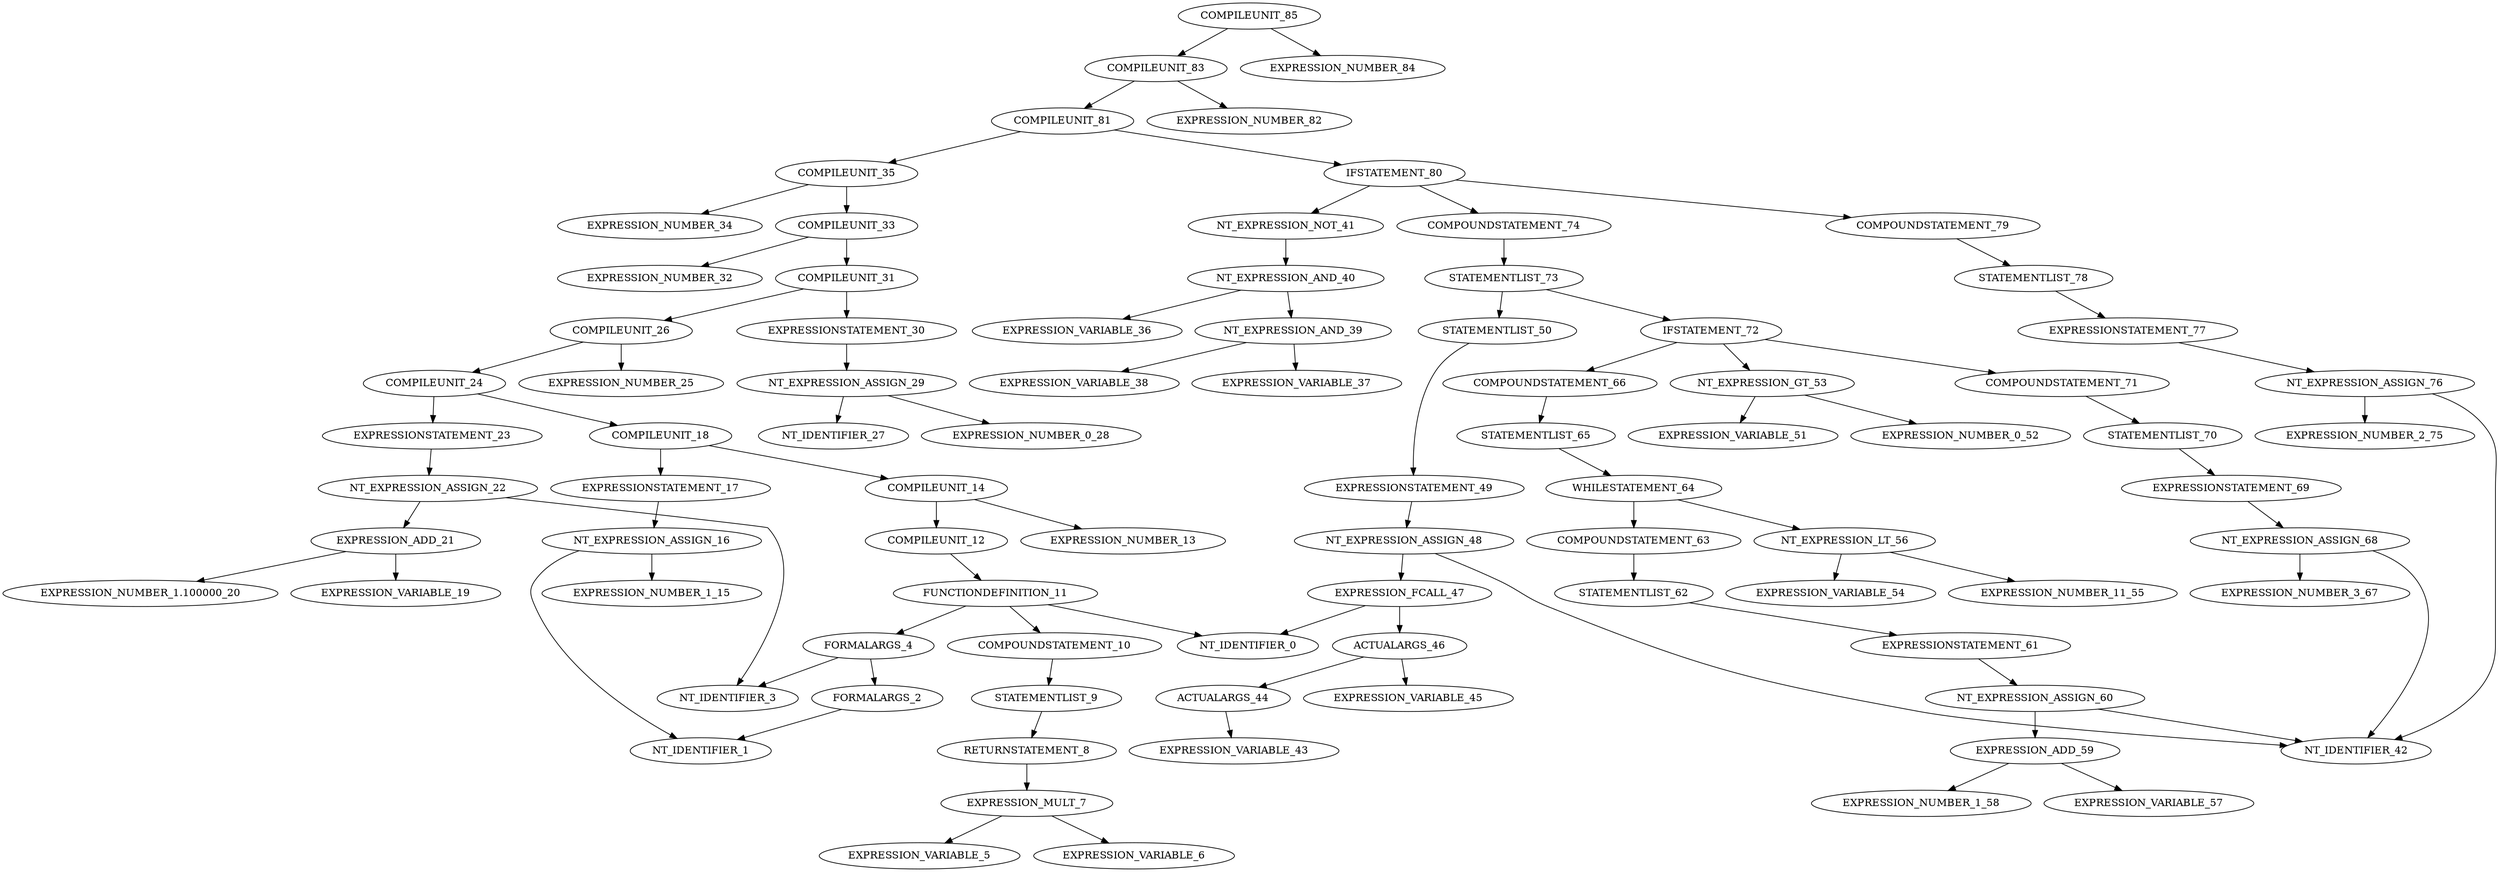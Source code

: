 digraph G{
"COMPILEUNIT_85"->"COMPILEUNIT_83";
"COMPILEUNIT_83"->"COMPILEUNIT_81";
"COMPILEUNIT_81"->"COMPILEUNIT_35";
"COMPILEUNIT_35"->"COMPILEUNIT_33";
"COMPILEUNIT_33"->"COMPILEUNIT_31";
"COMPILEUNIT_31"->"COMPILEUNIT_26";
"COMPILEUNIT_26"->"COMPILEUNIT_24";
"COMPILEUNIT_24"->"COMPILEUNIT_18";
"COMPILEUNIT_18"->"COMPILEUNIT_14";
"COMPILEUNIT_14"->"COMPILEUNIT_12";
"COMPILEUNIT_12"->"FUNCTIONDEFINITION_11";
"FUNCTIONDEFINITION_11"->"NT_IDENTIFIER_0";
"FUNCTIONDEFINITION_11"->"FORMALARGS_4";
"FORMALARGS_4"->"FORMALARGS_2";
"FORMALARGS_2"->"NT_IDENTIFIER_1";
"FORMALARGS_4"->"NT_IDENTIFIER_3";
"FUNCTIONDEFINITION_11"->"COMPOUNDSTATEMENT_10";
"COMPOUNDSTATEMENT_10"->"STATEMENTLIST_9";
"STATEMENTLIST_9"->"RETURNSTATEMENT_8";
"RETURNSTATEMENT_8"->"EXPRESSION_MULT_7";
"EXPRESSION_MULT_7"->"EXPRESSION_VARIABLE_5";
"EXPRESSION_MULT_7"->"EXPRESSION_VARIABLE_6";
"COMPILEUNIT_14"->"EXPRESSION_NUMBER_13";
"COMPILEUNIT_18"->"EXPRESSIONSTATEMENT_17";
"EXPRESSIONSTATEMENT_17"->"NT_EXPRESSION_ASSIGN_16";
"NT_EXPRESSION_ASSIGN_16"->"NT_IDENTIFIER_1";
"NT_EXPRESSION_ASSIGN_16"->"EXPRESSION_NUMBER_1_15";
"COMPILEUNIT_24"->"EXPRESSIONSTATEMENT_23";
"EXPRESSIONSTATEMENT_23"->"NT_EXPRESSION_ASSIGN_22";
"NT_EXPRESSION_ASSIGN_22"->"NT_IDENTIFIER_3";
"NT_EXPRESSION_ASSIGN_22"->"EXPRESSION_ADD_21";
"EXPRESSION_ADD_21"->"EXPRESSION_VARIABLE_19";
"EXPRESSION_ADD_21"->"EXPRESSION_NUMBER_1.100000_20";
"COMPILEUNIT_26"->"EXPRESSION_NUMBER_25";
"COMPILEUNIT_31"->"EXPRESSIONSTATEMENT_30";
"EXPRESSIONSTATEMENT_30"->"NT_EXPRESSION_ASSIGN_29";
"NT_EXPRESSION_ASSIGN_29"->"NT_IDENTIFIER_27";
"NT_EXPRESSION_ASSIGN_29"->"EXPRESSION_NUMBER_0_28";
"COMPILEUNIT_33"->"EXPRESSION_NUMBER_32";
"COMPILEUNIT_35"->"EXPRESSION_NUMBER_34";
"COMPILEUNIT_81"->"IFSTATEMENT_80";
"IFSTATEMENT_80"->"NT_EXPRESSION_NOT_41";
"NT_EXPRESSION_NOT_41"->"NT_EXPRESSION_AND_40";
"NT_EXPRESSION_AND_40"->"EXPRESSION_VARIABLE_36";
"NT_EXPRESSION_AND_40"->"NT_EXPRESSION_AND_39";
"NT_EXPRESSION_AND_39"->"EXPRESSION_VARIABLE_37";
"NT_EXPRESSION_AND_39"->"EXPRESSION_VARIABLE_38";
"IFSTATEMENT_80"->"COMPOUNDSTATEMENT_74";
"COMPOUNDSTATEMENT_74"->"STATEMENTLIST_73";
"STATEMENTLIST_73"->"STATEMENTLIST_50";
"STATEMENTLIST_50"->"EXPRESSIONSTATEMENT_49";
"EXPRESSIONSTATEMENT_49"->"NT_EXPRESSION_ASSIGN_48";
"NT_EXPRESSION_ASSIGN_48"->"NT_IDENTIFIER_42";
"NT_EXPRESSION_ASSIGN_48"->"EXPRESSION_FCALL_47";
"EXPRESSION_FCALL_47"->"NT_IDENTIFIER_0";
"EXPRESSION_FCALL_47"->"ACTUALARGS_46";
"ACTUALARGS_46"->"ACTUALARGS_44";
"ACTUALARGS_44"->"EXPRESSION_VARIABLE_43";
"ACTUALARGS_46"->"EXPRESSION_VARIABLE_45";
"STATEMENTLIST_73"->"IFSTATEMENT_72";
"IFSTATEMENT_72"->"NT_EXPRESSION_GT_53";
"NT_EXPRESSION_GT_53"->"EXPRESSION_VARIABLE_51";
"NT_EXPRESSION_GT_53"->"EXPRESSION_NUMBER_0_52";
"IFSTATEMENT_72"->"COMPOUNDSTATEMENT_66";
"COMPOUNDSTATEMENT_66"->"STATEMENTLIST_65";
"STATEMENTLIST_65"->"WHILESTATEMENT_64";
"WHILESTATEMENT_64"->"NT_EXPRESSION_LT_56";
"NT_EXPRESSION_LT_56"->"EXPRESSION_VARIABLE_54";
"NT_EXPRESSION_LT_56"->"EXPRESSION_NUMBER_11_55";
"WHILESTATEMENT_64"->"COMPOUNDSTATEMENT_63";
"COMPOUNDSTATEMENT_63"->"STATEMENTLIST_62";
"STATEMENTLIST_62"->"EXPRESSIONSTATEMENT_61";
"EXPRESSIONSTATEMENT_61"->"NT_EXPRESSION_ASSIGN_60";
"NT_EXPRESSION_ASSIGN_60"->"NT_IDENTIFIER_42";
"NT_EXPRESSION_ASSIGN_60"->"EXPRESSION_ADD_59";
"EXPRESSION_ADD_59"->"EXPRESSION_VARIABLE_57";
"EXPRESSION_ADD_59"->"EXPRESSION_NUMBER_1_58";
"IFSTATEMENT_72"->"COMPOUNDSTATEMENT_71";
"COMPOUNDSTATEMENT_71"->"STATEMENTLIST_70";
"STATEMENTLIST_70"->"EXPRESSIONSTATEMENT_69";
"EXPRESSIONSTATEMENT_69"->"NT_EXPRESSION_ASSIGN_68";
"NT_EXPRESSION_ASSIGN_68"->"NT_IDENTIFIER_42";
"NT_EXPRESSION_ASSIGN_68"->"EXPRESSION_NUMBER_3_67";
"IFSTATEMENT_80"->"COMPOUNDSTATEMENT_79";
"COMPOUNDSTATEMENT_79"->"STATEMENTLIST_78";
"STATEMENTLIST_78"->"EXPRESSIONSTATEMENT_77";
"EXPRESSIONSTATEMENT_77"->"NT_EXPRESSION_ASSIGN_76";
"NT_EXPRESSION_ASSIGN_76"->"NT_IDENTIFIER_42";
"NT_EXPRESSION_ASSIGN_76"->"EXPRESSION_NUMBER_2_75";
"COMPILEUNIT_83"->"EXPRESSION_NUMBER_82";
"COMPILEUNIT_85"->"EXPRESSION_NUMBER_84";
}